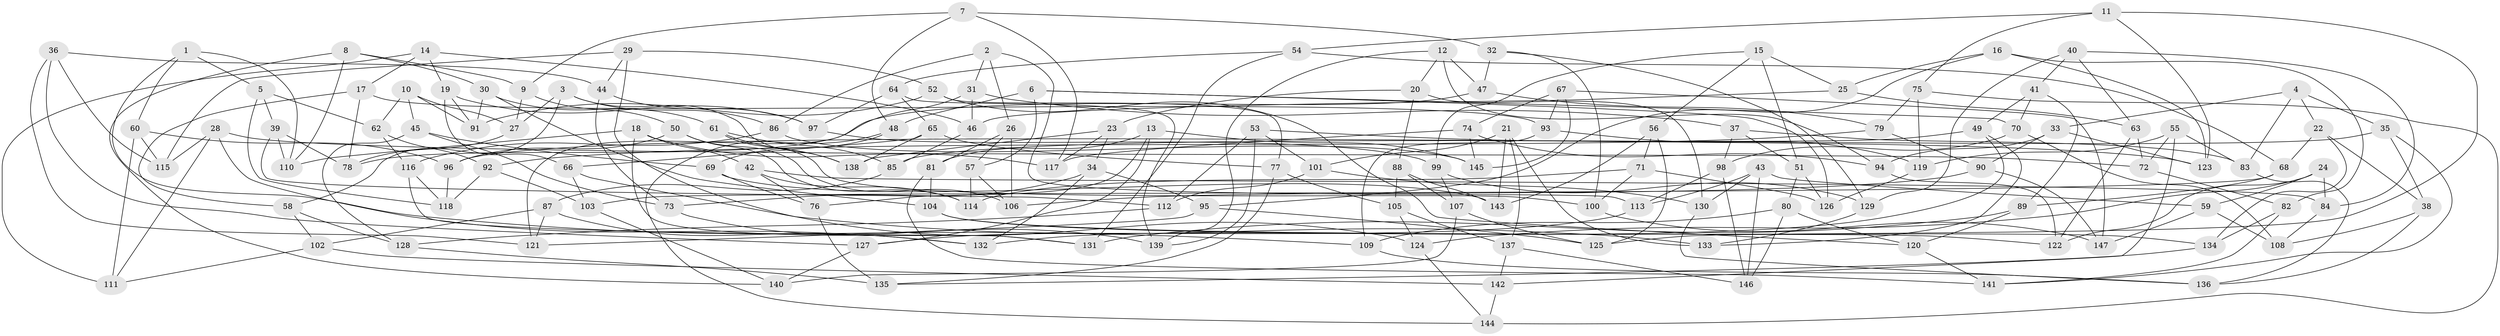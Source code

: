 // coarse degree distribution, {8: 0.1232876712328767, 10: 0.0273972602739726, 4: 0.4657534246575342, 11: 0.0547945205479452, 6: 0.1917808219178082, 9: 0.0136986301369863, 7: 0.0273972602739726, 12: 0.0273972602739726, 5: 0.0410958904109589, 3: 0.0273972602739726}
// Generated by graph-tools (version 1.1) at 2025/21/03/04/25 18:21:00]
// undirected, 147 vertices, 294 edges
graph export_dot {
graph [start="1"]
  node [color=gray90,style=filled];
  1;
  2;
  3;
  4;
  5;
  6;
  7;
  8;
  9;
  10;
  11;
  12;
  13;
  14;
  15;
  16;
  17;
  18;
  19;
  20;
  21;
  22;
  23;
  24;
  25;
  26;
  27;
  28;
  29;
  30;
  31;
  32;
  33;
  34;
  35;
  36;
  37;
  38;
  39;
  40;
  41;
  42;
  43;
  44;
  45;
  46;
  47;
  48;
  49;
  50;
  51;
  52;
  53;
  54;
  55;
  56;
  57;
  58;
  59;
  60;
  61;
  62;
  63;
  64;
  65;
  66;
  67;
  68;
  69;
  70;
  71;
  72;
  73;
  74;
  75;
  76;
  77;
  78;
  79;
  80;
  81;
  82;
  83;
  84;
  85;
  86;
  87;
  88;
  89;
  90;
  91;
  92;
  93;
  94;
  95;
  96;
  97;
  98;
  99;
  100;
  101;
  102;
  103;
  104;
  105;
  106;
  107;
  108;
  109;
  110;
  111;
  112;
  113;
  114;
  115;
  116;
  117;
  118;
  119;
  120;
  121;
  122;
  123;
  124;
  125;
  126;
  127;
  128;
  129;
  130;
  131;
  132;
  133;
  134;
  135;
  136;
  137;
  138;
  139;
  140;
  141;
  142;
  143;
  144;
  145;
  146;
  147;
  1 -- 110;
  1 -- 109;
  1 -- 60;
  1 -- 5;
  2 -- 31;
  2 -- 113;
  2 -- 26;
  2 -- 86;
  3 -- 27;
  3 -- 58;
  3 -- 86;
  3 -- 138;
  4 -- 33;
  4 -- 35;
  4 -- 83;
  4 -- 22;
  5 -- 62;
  5 -- 39;
  5 -- 118;
  6 -- 70;
  6 -- 126;
  6 -- 48;
  6 -- 57;
  7 -- 9;
  7 -- 48;
  7 -- 117;
  7 -- 32;
  8 -- 30;
  8 -- 9;
  8 -- 140;
  8 -- 110;
  9 -- 50;
  9 -- 27;
  10 -- 91;
  10 -- 62;
  10 -- 45;
  10 -- 27;
  11 -- 75;
  11 -- 123;
  11 -- 125;
  11 -- 54;
  12 -- 139;
  12 -- 20;
  12 -- 47;
  12 -- 94;
  13 -- 145;
  13 -- 76;
  13 -- 127;
  13 -- 81;
  14 -- 111;
  14 -- 46;
  14 -- 19;
  14 -- 17;
  15 -- 25;
  15 -- 99;
  15 -- 56;
  15 -- 51;
  16 -- 123;
  16 -- 25;
  16 -- 82;
  16 -- 95;
  17 -- 58;
  17 -- 93;
  17 -- 78;
  18 -- 110;
  18 -- 131;
  18 -- 42;
  18 -- 117;
  19 -- 91;
  19 -- 66;
  19 -- 97;
  20 -- 88;
  20 -- 130;
  20 -- 23;
  21 -- 137;
  21 -- 143;
  21 -- 101;
  21 -- 133;
  22 -- 38;
  22 -- 134;
  22 -- 68;
  23 -- 138;
  23 -- 117;
  23 -- 34;
  24 -- 59;
  24 -- 84;
  24 -- 124;
  24 -- 122;
  25 -- 63;
  25 -- 46;
  26 -- 57;
  26 -- 81;
  26 -- 106;
  27 -- 78;
  28 -- 111;
  28 -- 72;
  28 -- 115;
  28 -- 132;
  29 -- 52;
  29 -- 115;
  29 -- 124;
  29 -- 44;
  30 -- 104;
  30 -- 61;
  30 -- 91;
  31 -- 37;
  31 -- 46;
  31 -- 121;
  32 -- 129;
  32 -- 100;
  32 -- 47;
  33 -- 94;
  33 -- 90;
  33 -- 123;
  34 -- 132;
  34 -- 95;
  34 -- 73;
  35 -- 38;
  35 -- 85;
  35 -- 141;
  36 -- 44;
  36 -- 115;
  36 -- 127;
  36 -- 121;
  37 -- 51;
  37 -- 98;
  37 -- 83;
  38 -- 108;
  38 -- 136;
  39 -- 112;
  39 -- 78;
  39 -- 110;
  40 -- 41;
  40 -- 129;
  40 -- 63;
  40 -- 84;
  41 -- 49;
  41 -- 89;
  41 -- 70;
  42 -- 114;
  42 -- 84;
  42 -- 76;
  43 -- 59;
  43 -- 130;
  43 -- 113;
  43 -- 146;
  44 -- 97;
  44 -- 73;
  45 -- 73;
  45 -- 128;
  45 -- 69;
  46 -- 85;
  47 -- 78;
  47 -- 79;
  48 -- 69;
  48 -- 144;
  49 -- 132;
  49 -- 133;
  49 -- 96;
  50 -- 96;
  50 -- 114;
  50 -- 106;
  51 -- 126;
  51 -- 80;
  52 -- 120;
  52 -- 77;
  52 -- 91;
  53 -- 123;
  53 -- 139;
  53 -- 101;
  53 -- 112;
  54 -- 64;
  54 -- 68;
  54 -- 131;
  55 -- 72;
  55 -- 83;
  55 -- 142;
  55 -- 119;
  56 -- 71;
  56 -- 143;
  56 -- 125;
  57 -- 106;
  57 -- 114;
  58 -- 128;
  58 -- 102;
  59 -- 147;
  59 -- 108;
  60 -- 115;
  60 -- 111;
  60 -- 96;
  61 -- 100;
  61 -- 138;
  61 -- 85;
  62 -- 116;
  62 -- 92;
  63 -- 122;
  63 -- 72;
  64 -- 139;
  64 -- 65;
  64 -- 97;
  65 -- 138;
  65 -- 66;
  65 -- 77;
  66 -- 133;
  66 -- 103;
  67 -- 93;
  67 -- 147;
  67 -- 74;
  67 -- 145;
  68 -- 103;
  68 -- 89;
  69 -- 143;
  69 -- 76;
  70 -- 98;
  70 -- 108;
  71 -- 100;
  71 -- 114;
  71 -- 126;
  72 -- 82;
  73 -- 139;
  74 -- 145;
  74 -- 117;
  74 -- 94;
  75 -- 119;
  75 -- 79;
  75 -- 144;
  76 -- 135;
  77 -- 105;
  77 -- 135;
  79 -- 92;
  79 -- 90;
  80 -- 120;
  80 -- 109;
  80 -- 146;
  81 -- 104;
  81 -- 141;
  82 -- 134;
  82 -- 141;
  83 -- 136;
  84 -- 108;
  85 -- 87;
  86 -- 145;
  86 -- 116;
  87 -- 102;
  87 -- 132;
  87 -- 121;
  88 -- 105;
  88 -- 107;
  88 -- 143;
  89 -- 131;
  89 -- 120;
  90 -- 106;
  90 -- 147;
  92 -- 103;
  92 -- 118;
  93 -- 119;
  93 -- 109;
  94 -- 122;
  95 -- 121;
  95 -- 125;
  96 -- 118;
  97 -- 99;
  98 -- 146;
  98 -- 113;
  99 -- 129;
  99 -- 107;
  100 -- 147;
  101 -- 112;
  101 -- 130;
  102 -- 111;
  102 -- 142;
  103 -- 140;
  104 -- 134;
  104 -- 122;
  105 -- 124;
  105 -- 137;
  107 -- 140;
  107 -- 125;
  109 -- 136;
  112 -- 128;
  113 -- 127;
  116 -- 118;
  116 -- 131;
  119 -- 126;
  120 -- 141;
  124 -- 144;
  127 -- 140;
  128 -- 135;
  129 -- 133;
  130 -- 136;
  134 -- 135;
  137 -- 142;
  137 -- 146;
  142 -- 144;
}
